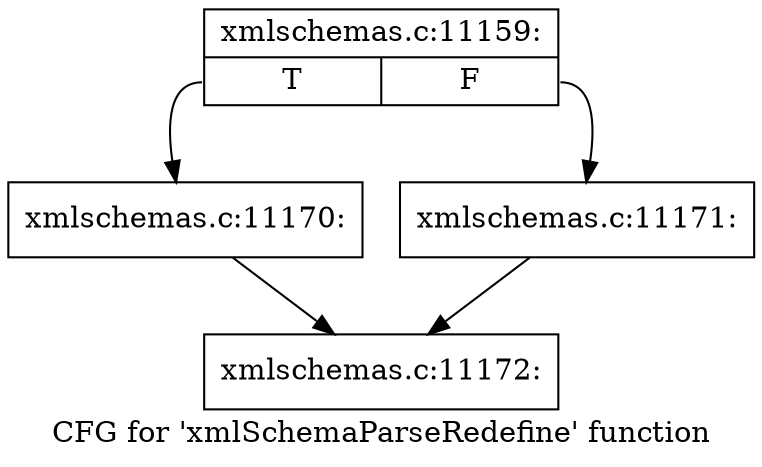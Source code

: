 digraph "CFG for 'xmlSchemaParseRedefine' function" {
	label="CFG for 'xmlSchemaParseRedefine' function";

	Node0x4d853e0 [shape=record,label="{xmlschemas.c:11159:|{<s0>T|<s1>F}}"];
	Node0x4d853e0:s0 -> Node0x4d88f00;
	Node0x4d853e0:s1 -> Node0x4d88f50;
	Node0x4d88f00 [shape=record,label="{xmlschemas.c:11170:}"];
	Node0x4d88f00 -> Node0x4d87f80;
	Node0x4d88f50 [shape=record,label="{xmlschemas.c:11171:}"];
	Node0x4d88f50 -> Node0x4d87f80;
	Node0x4d87f80 [shape=record,label="{xmlschemas.c:11172:}"];
}
